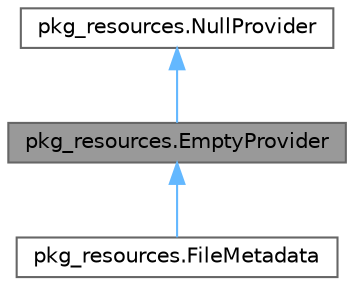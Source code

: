 digraph "pkg_resources.EmptyProvider"
{
 // LATEX_PDF_SIZE
  bgcolor="transparent";
  edge [fontname=Helvetica,fontsize=10,labelfontname=Helvetica,labelfontsize=10];
  node [fontname=Helvetica,fontsize=10,shape=box,height=0.2,width=0.4];
  Node1 [id="Node000001",label="pkg_resources.EmptyProvider",height=0.2,width=0.4,color="gray40", fillcolor="grey60", style="filled", fontcolor="black",tooltip=" "];
  Node2 -> Node1 [id="edge1_Node000001_Node000002",dir="back",color="steelblue1",style="solid",tooltip=" "];
  Node2 [id="Node000002",label="pkg_resources.NullProvider",height=0.2,width=0.4,color="gray40", fillcolor="white", style="filled",URL="$classpkg__resources_1_1_null_provider.html",tooltip=" "];
  Node1 -> Node3 [id="edge2_Node000001_Node000003",dir="back",color="steelblue1",style="solid",tooltip=" "];
  Node3 [id="Node000003",label="pkg_resources.FileMetadata",height=0.2,width=0.4,color="gray40", fillcolor="white", style="filled",URL="$classpkg__resources_1_1_file_metadata.html",tooltip=" "];
}
